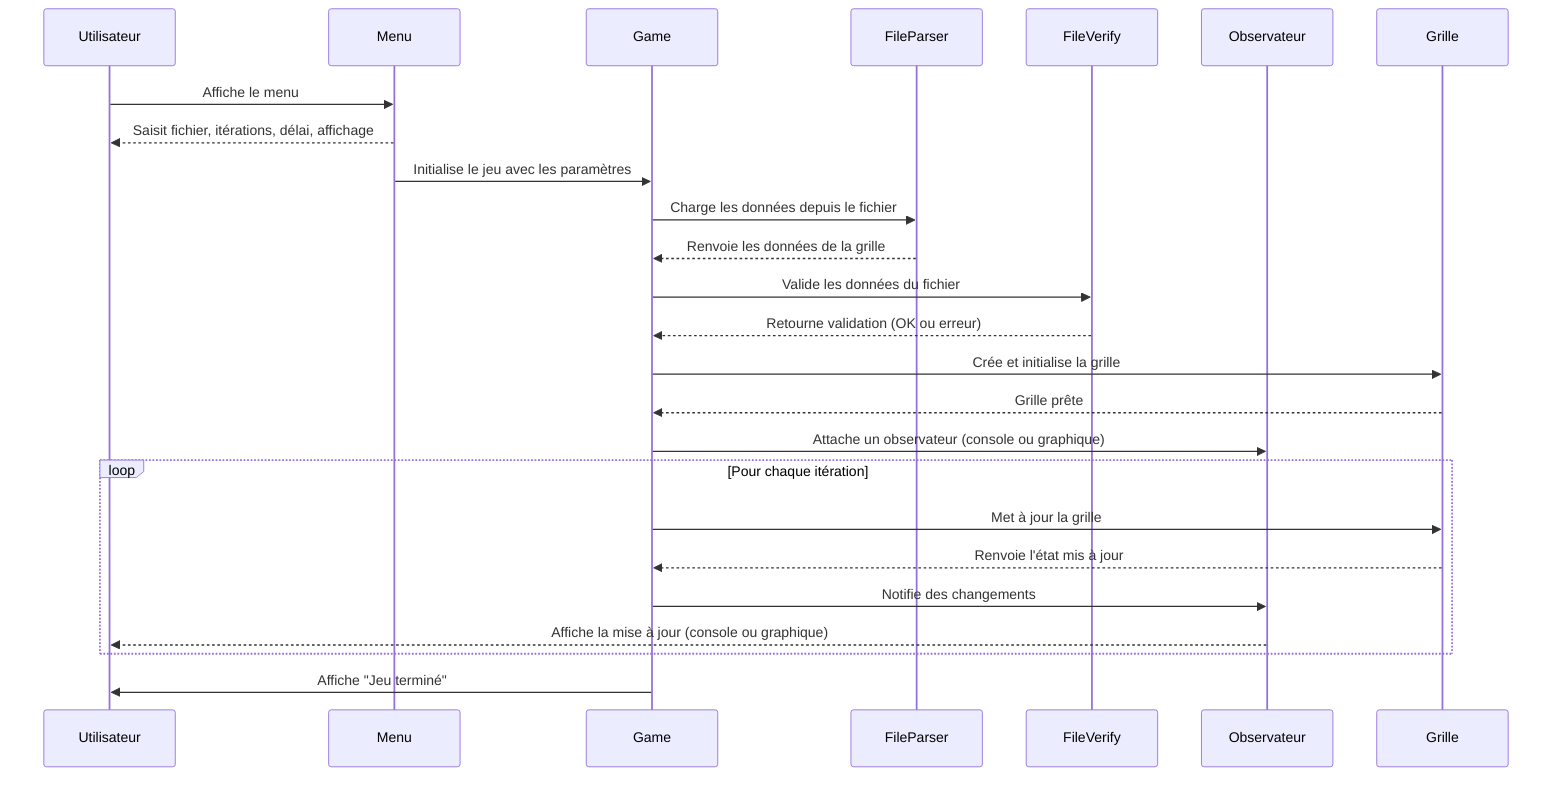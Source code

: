 sequenceDiagram
    participant User as Utilisateur
    participant Menu as Menu
    participant Game as Game
    participant FileParser as FileParser
    participant FileVerify as FileVerify
    participant Observer as Observateur
    participant Grid as Grille

    %% Étape 1 : Interaction utilisateur
    User ->> Menu: Affiche le menu
    Menu -->> User: Saisit fichier, itérations, délai, affichage
    Menu ->> Game: Initialise le jeu avec les paramètres

    %% Étape 2 : Chargement des données
    Game ->> FileParser: Charge les données depuis le fichier
    FileParser -->> Game: Renvoie les données de la grille
    Game ->> FileVerify: Valide les données du fichier
    FileVerify -->> Game: Retourne validation (OK ou erreur)

    %% Étape 3 : Initialisation de la grille
    Game ->> Grid: Crée et initialise la grille
    Grid -->> Game: Grille prête
    Game ->> Observer: Attache un observateur (console ou graphique)

    %% Étape 4 : Exécution d'une itération
    loop Pour chaque itération
        Game ->> Grid: Met à jour la grille
        Grid -->> Game: Renvoie l'état mis à jour
        Game ->> Observer: Notifie des changements
        Observer -->> User: Affiche la mise à jour (console ou graphique)
    end

    %% Étape 5 : Fin du jeu
    Game ->> User: Affiche "Jeu terminé"